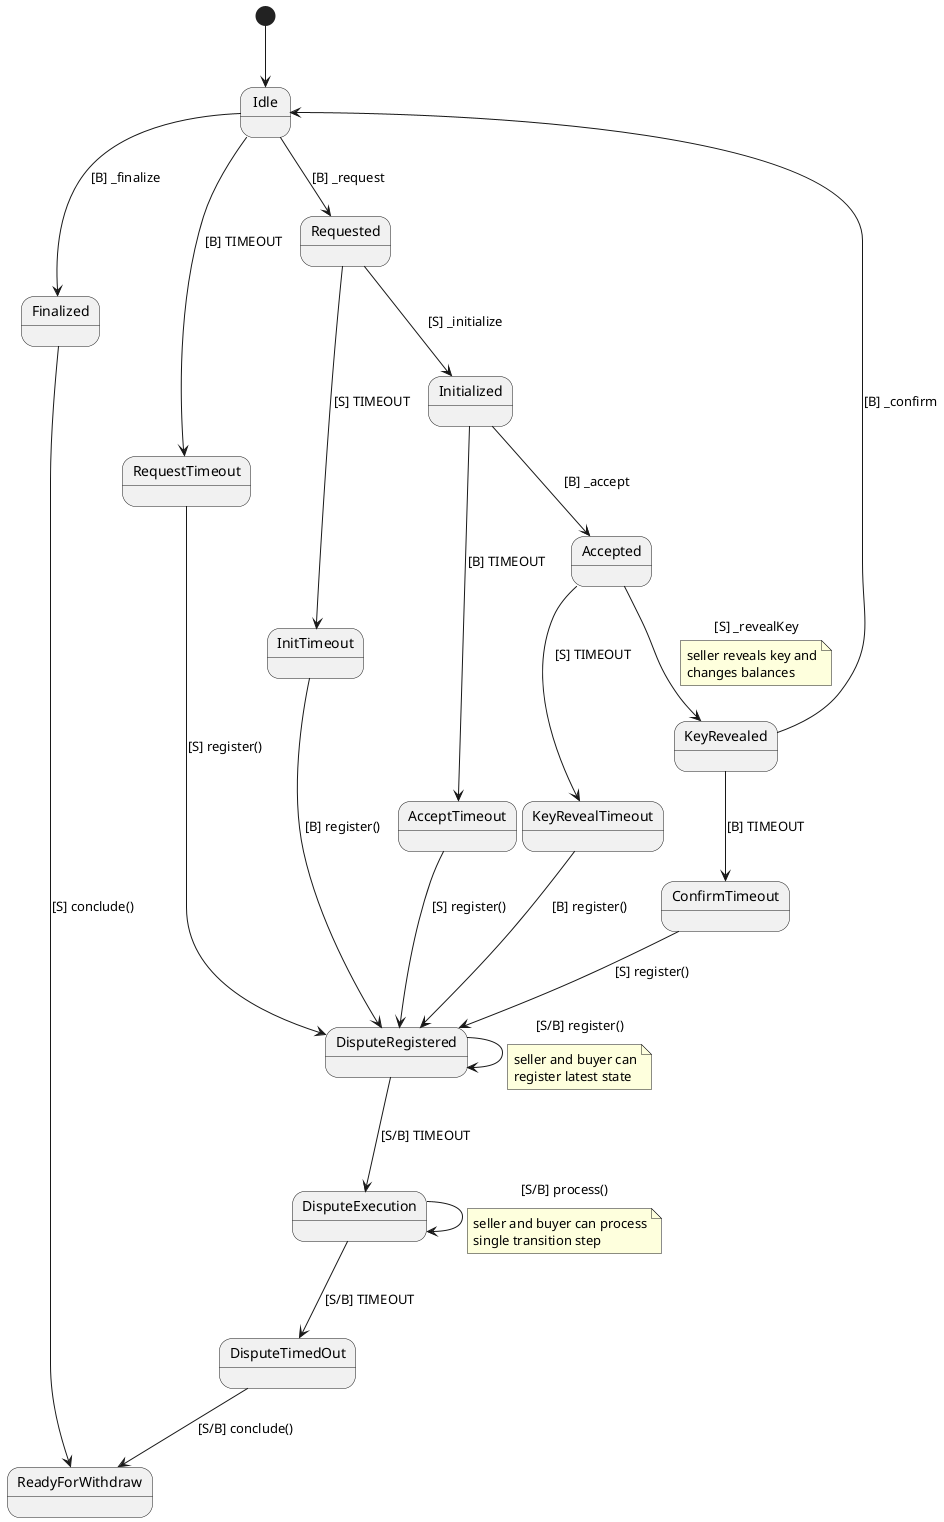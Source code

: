 @startuml
[*] --> Idle

Idle --> Requested : [B] _request
Idle --> RequestTimeout : [B] TIMEOUT
Idle --> Finalized : [B] _finalize
Requested --> Initialized : [S] _initialize
Requested --> InitTimeout : [S] TIMEOUT
Initialized --> Accepted : [B] _accept
Initialized --> AcceptTimeout : [B] TIMEOUT
Accepted --> KeyRevealed : [S] _revealKey
note on link
  seller reveals key and
  changes balances
end note
Accepted --> KeyRevealTimeout : [S] TIMEOUT
KeyRevealed --> Idle : [B] _confirm
KeyRevealed --> ConfirmTimeout : [B] TIMEOUT

RequestTimeout --> DisputeRegistered : [S] register()
InitTimeout --> DisputeRegistered : [B] register()
AcceptTimeout --> DisputeRegistered : [S] register()
KeyRevealTimeout --> DisputeRegistered : [B] register()
ConfirmTimeout --> DisputeRegistered : [S] register()

DisputeRegistered --> DisputeRegistered : [S/B] register()
note on link
  seller and buyer can
  register latest state
end note
DisputeRegistered --> DisputeExecution : [S/B] TIMEOUT
DisputeExecution --> DisputeExecution : [S/B] process()
note on link
  seller and buyer can process
  single transition step
end note
DisputeExecution --> DisputeTimedOut : [S/B] TIMEOUT
DisputeTimedOut --> ReadyForWithdraw : [S/B] conclude()

Finalized --> ReadyForWithdraw : [S] conclude()
@enduml
